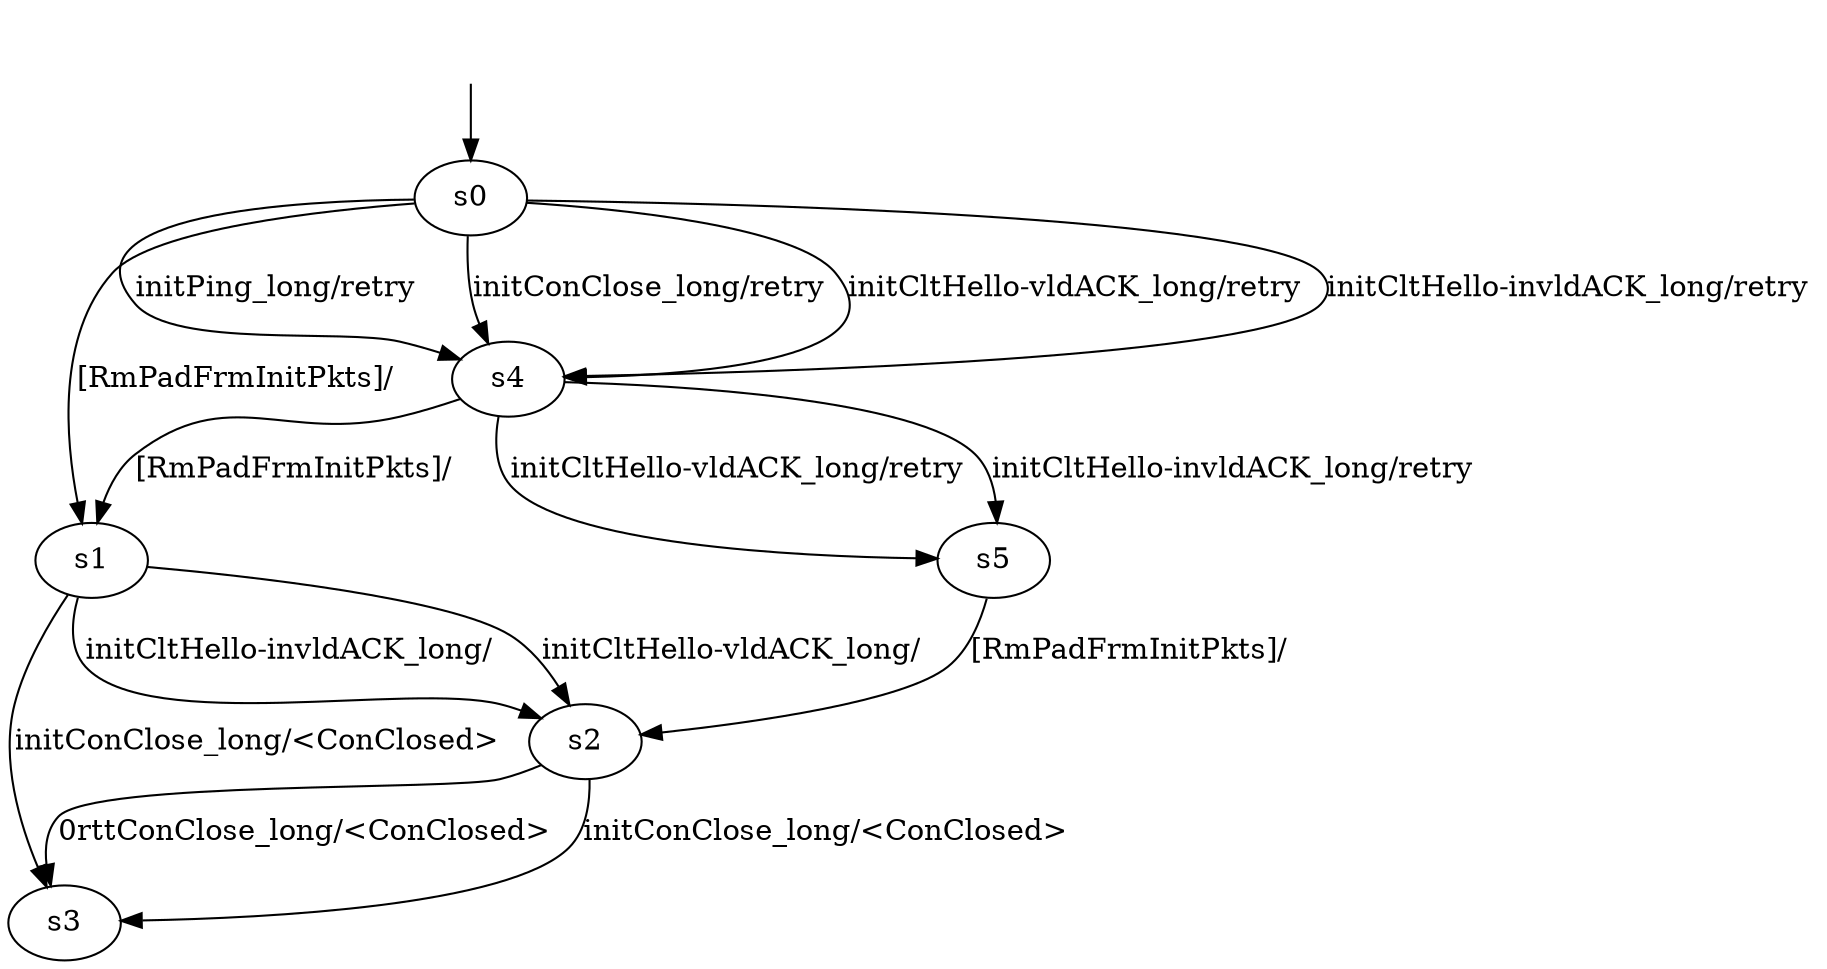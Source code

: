 digraph "../results/kwikModels/kwik-PSK-PSK-l-0/learnedModel" {
s0 [label=s0];
s1 [label=s1];
s2 [label=s2];
s3 [label=s3];
s4 [label=s4];
s5 [label=s5];
s0 -> s4  [label="initPing_long/retry "];
s0 -> s4  [label="initConClose_long/retry "];
s0 -> s4  [label="initCltHello-vldACK_long/retry "];
s0 -> s4  [label="initCltHello-invldACK_long/retry "];
s0 -> s1  [label="[RmPadFrmInitPkts]/ "];
s1 -> s3  [label="initConClose_long/<ConClosed> "];
s1 -> s2  [label="initCltHello-vldACK_long/ "];
s1 -> s2  [label="initCltHello-invldACK_long/ "];
s2 -> s3  [label="initConClose_long/<ConClosed> "];
s2 -> s3  [label="0rttConClose_long/<ConClosed> "];
s4 -> s5  [label="initCltHello-vldACK_long/retry "];
s4 -> s5  [label="initCltHello-invldACK_long/retry "];
s4 -> s1  [label="[RmPadFrmInitPkts]/ "];
s5 -> s2  [label="[RmPadFrmInitPkts]/ "];
__start0 [label="", shape=none];
__start0 -> s0  [label=""];
}
